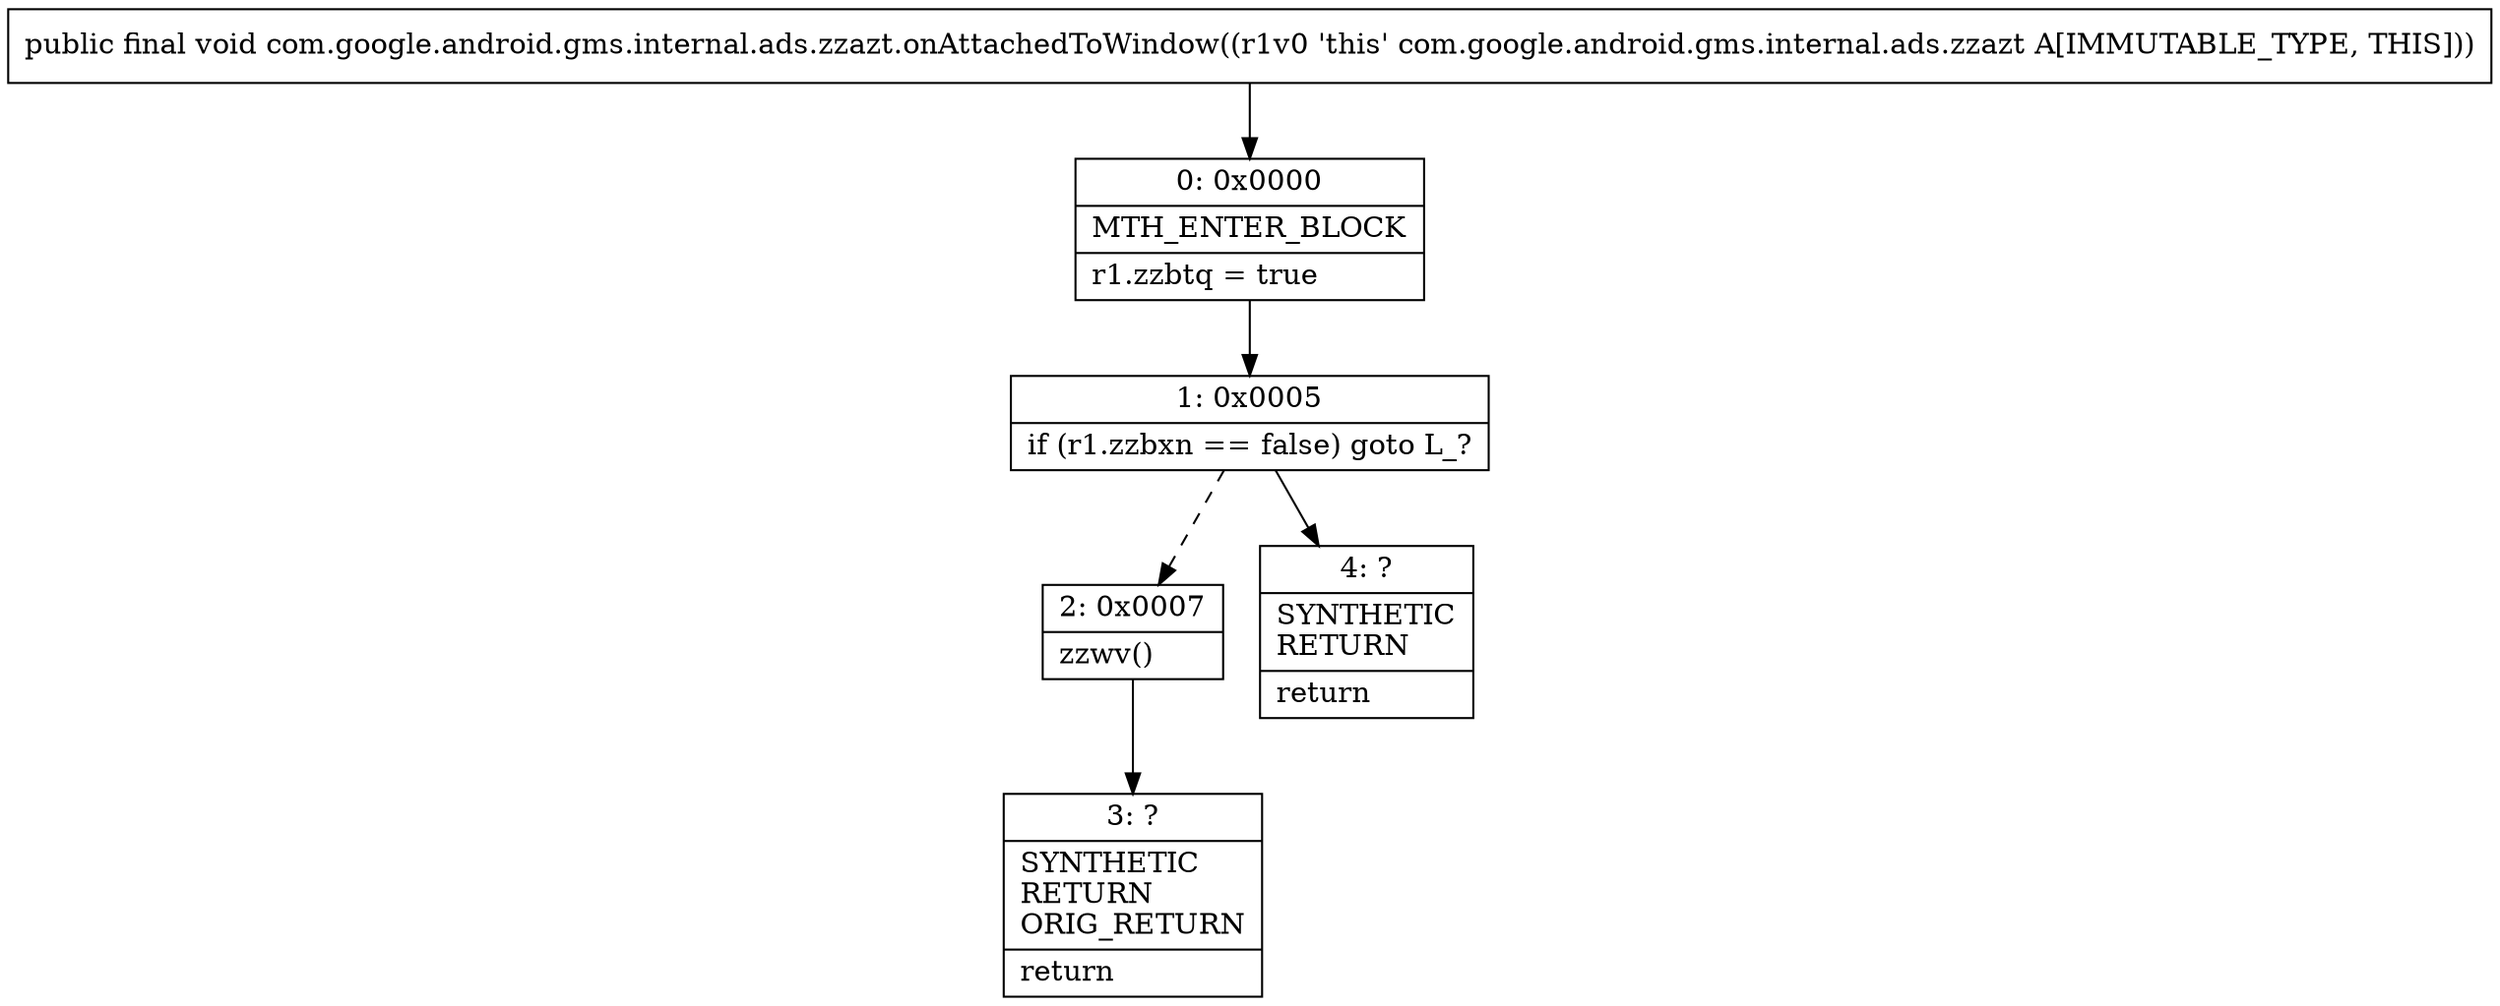 digraph "CFG forcom.google.android.gms.internal.ads.zzazt.onAttachedToWindow()V" {
Node_0 [shape=record,label="{0\:\ 0x0000|MTH_ENTER_BLOCK\l|r1.zzbtq = true\l}"];
Node_1 [shape=record,label="{1\:\ 0x0005|if (r1.zzbxn == false) goto L_?\l}"];
Node_2 [shape=record,label="{2\:\ 0x0007|zzwv()\l}"];
Node_3 [shape=record,label="{3\:\ ?|SYNTHETIC\lRETURN\lORIG_RETURN\l|return\l}"];
Node_4 [shape=record,label="{4\:\ ?|SYNTHETIC\lRETURN\l|return\l}"];
MethodNode[shape=record,label="{public final void com.google.android.gms.internal.ads.zzazt.onAttachedToWindow((r1v0 'this' com.google.android.gms.internal.ads.zzazt A[IMMUTABLE_TYPE, THIS])) }"];
MethodNode -> Node_0;
Node_0 -> Node_1;
Node_1 -> Node_2[style=dashed];
Node_1 -> Node_4;
Node_2 -> Node_3;
}


